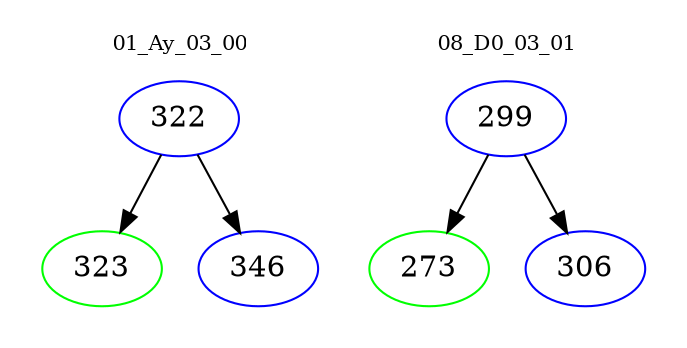 digraph{
subgraph cluster_0 {
color = white
label = "01_Ay_03_00";
fontsize=10;
T0_322 [label="322", color="blue"]
T0_322 -> T0_323 [color="black"]
T0_323 [label="323", color="green"]
T0_322 -> T0_346 [color="black"]
T0_346 [label="346", color="blue"]
}
subgraph cluster_1 {
color = white
label = "08_D0_03_01";
fontsize=10;
T1_299 [label="299", color="blue"]
T1_299 -> T1_273 [color="black"]
T1_273 [label="273", color="green"]
T1_299 -> T1_306 [color="black"]
T1_306 [label="306", color="blue"]
}
}
